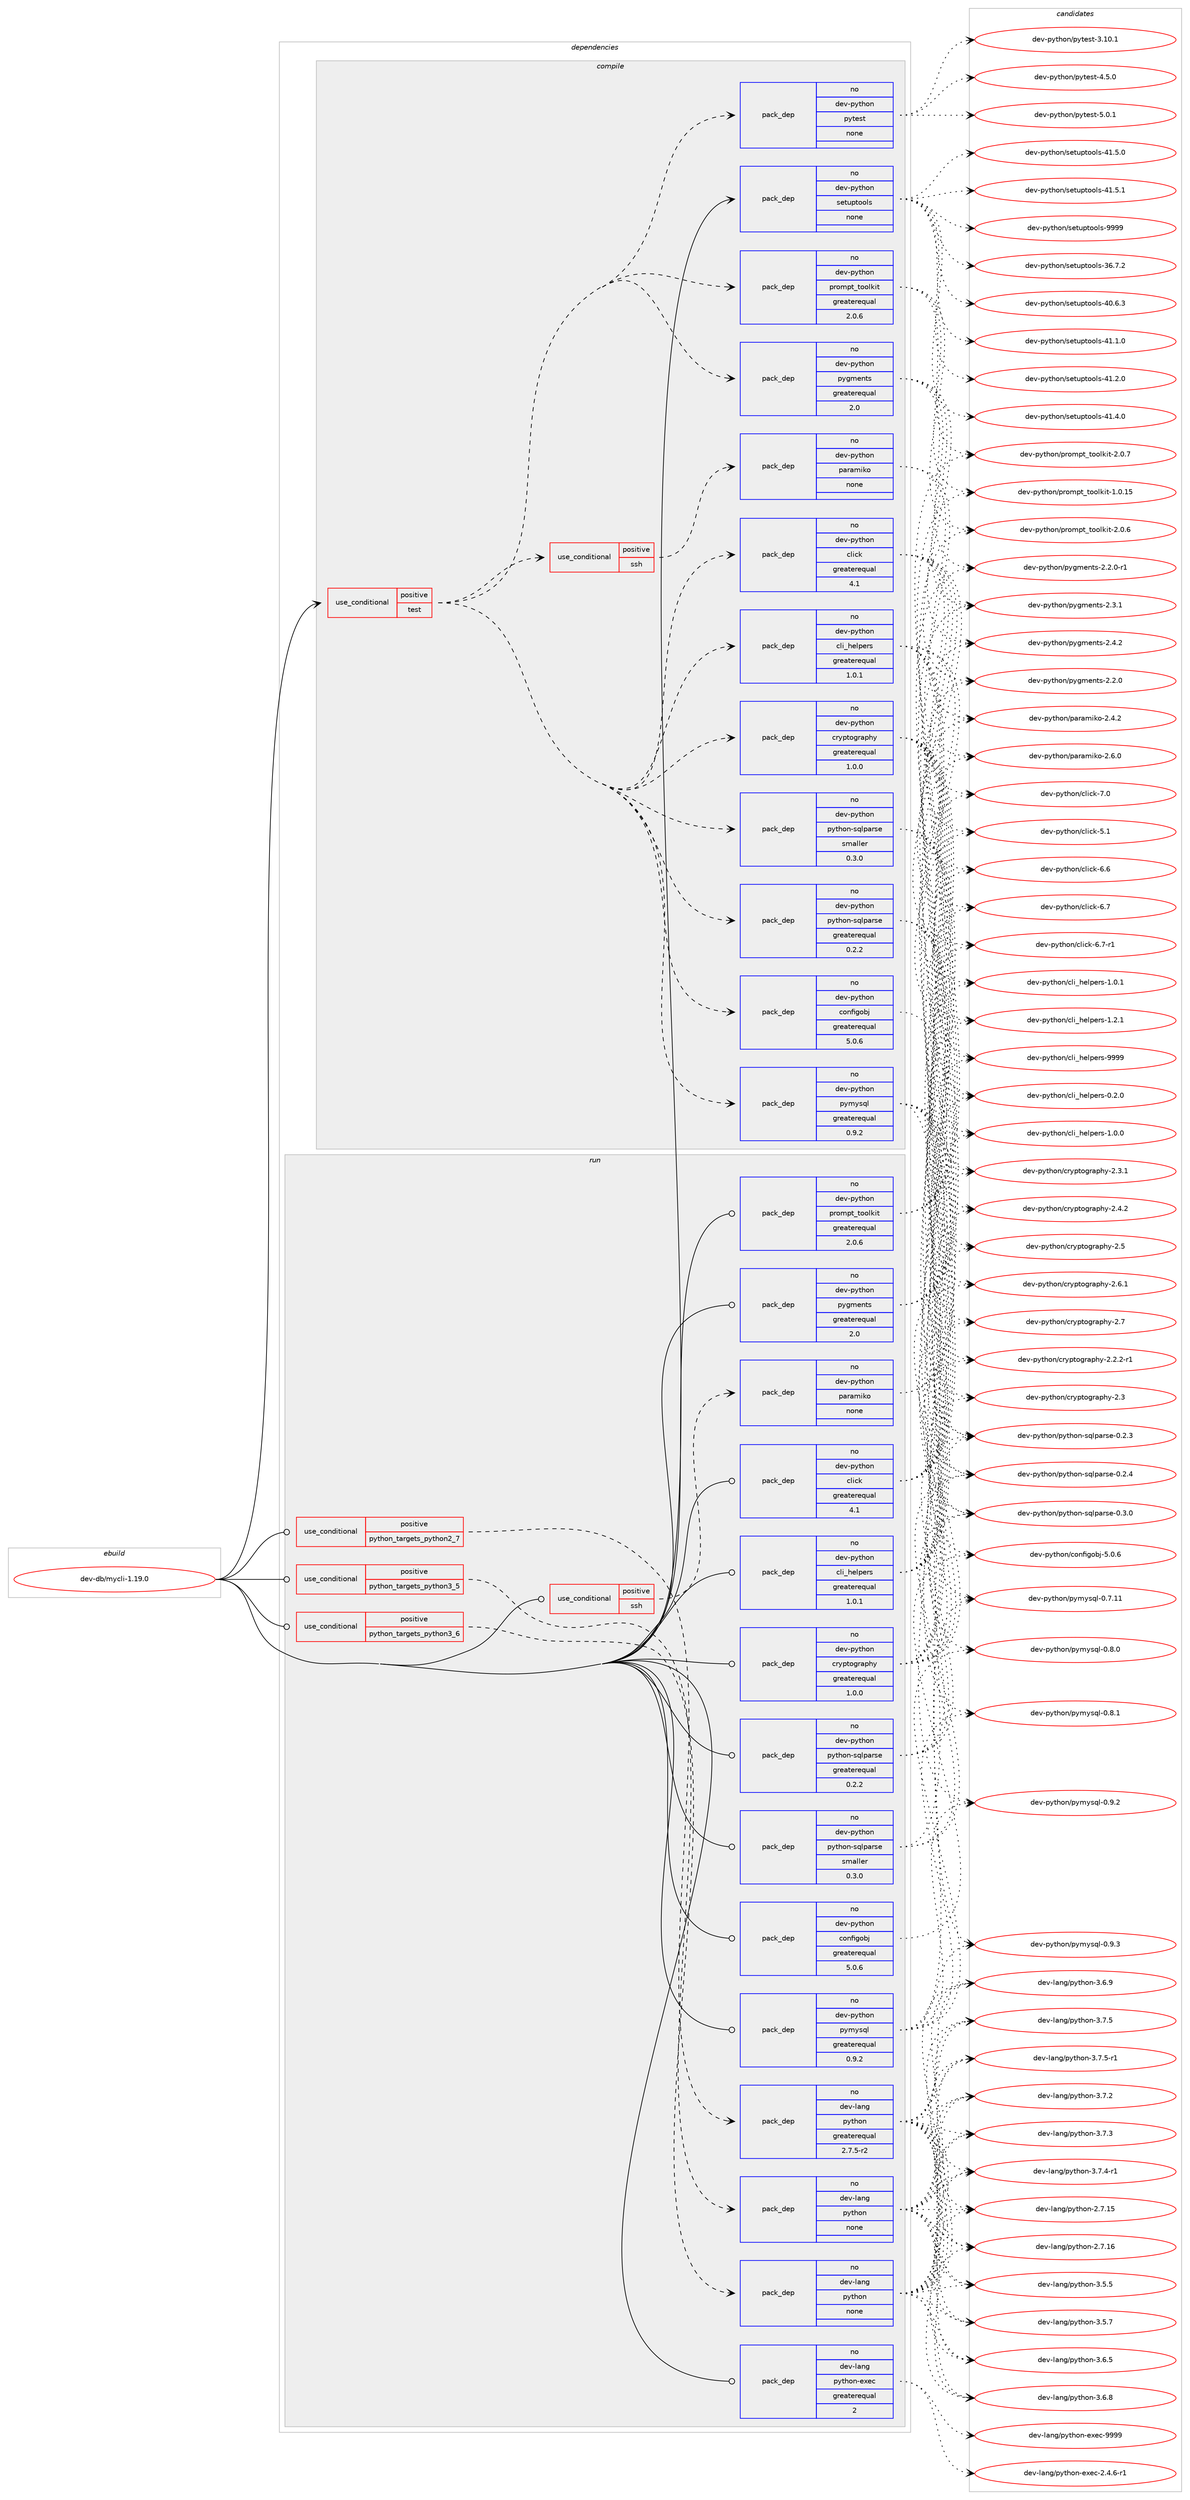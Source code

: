 digraph prolog {

# *************
# Graph options
# *************

newrank=true;
concentrate=true;
compound=true;
graph [rankdir=LR,fontname=Helvetica,fontsize=10,ranksep=1.5];#, ranksep=2.5, nodesep=0.2];
edge  [arrowhead=vee];
node  [fontname=Helvetica,fontsize=10];

# **********
# The ebuild
# **********

subgraph cluster_leftcol {
color=gray;
rank=same;
label=<<i>ebuild</i>>;
id [label="dev-db/mycli-1.19.0", color=red, width=4, href="../dev-db/mycli-1.19.0.svg"];
}

# ****************
# The dependencies
# ****************

subgraph cluster_midcol {
color=gray;
label=<<i>dependencies</i>>;
subgraph cluster_compile {
fillcolor="#eeeeee";
style=filled;
label=<<i>compile</i>>;
subgraph cond123199 {
dependency519971 [label=<<TABLE BORDER="0" CELLBORDER="1" CELLSPACING="0" CELLPADDING="4"><TR><TD ROWSPAN="3" CELLPADDING="10">use_conditional</TD></TR><TR><TD>positive</TD></TR><TR><TD>test</TD></TR></TABLE>>, shape=none, color=red];
subgraph pack387091 {
dependency519972 [label=<<TABLE BORDER="0" CELLBORDER="1" CELLSPACING="0" CELLPADDING="4" WIDTH="220"><TR><TD ROWSPAN="6" CELLPADDING="30">pack_dep</TD></TR><TR><TD WIDTH="110">no</TD></TR><TR><TD>dev-python</TD></TR><TR><TD>pytest</TD></TR><TR><TD>none</TD></TR><TR><TD></TD></TR></TABLE>>, shape=none, color=blue];
}
dependency519971:e -> dependency519972:w [weight=20,style="dashed",arrowhead="vee"];
subgraph pack387092 {
dependency519973 [label=<<TABLE BORDER="0" CELLBORDER="1" CELLSPACING="0" CELLPADDING="4" WIDTH="220"><TR><TD ROWSPAN="6" CELLPADDING="30">pack_dep</TD></TR><TR><TD WIDTH="110">no</TD></TR><TR><TD>dev-python</TD></TR><TR><TD>cli_helpers</TD></TR><TR><TD>greaterequal</TD></TR><TR><TD>1.0.1</TD></TR></TABLE>>, shape=none, color=blue];
}
dependency519971:e -> dependency519973:w [weight=20,style="dashed",arrowhead="vee"];
subgraph pack387093 {
dependency519974 [label=<<TABLE BORDER="0" CELLBORDER="1" CELLSPACING="0" CELLPADDING="4" WIDTH="220"><TR><TD ROWSPAN="6" CELLPADDING="30">pack_dep</TD></TR><TR><TD WIDTH="110">no</TD></TR><TR><TD>dev-python</TD></TR><TR><TD>click</TD></TR><TR><TD>greaterequal</TD></TR><TR><TD>4.1</TD></TR></TABLE>>, shape=none, color=blue];
}
dependency519971:e -> dependency519974:w [weight=20,style="dashed",arrowhead="vee"];
subgraph pack387094 {
dependency519975 [label=<<TABLE BORDER="0" CELLBORDER="1" CELLSPACING="0" CELLPADDING="4" WIDTH="220"><TR><TD ROWSPAN="6" CELLPADDING="30">pack_dep</TD></TR><TR><TD WIDTH="110">no</TD></TR><TR><TD>dev-python</TD></TR><TR><TD>configobj</TD></TR><TR><TD>greaterequal</TD></TR><TR><TD>5.0.6</TD></TR></TABLE>>, shape=none, color=blue];
}
dependency519971:e -> dependency519975:w [weight=20,style="dashed",arrowhead="vee"];
subgraph pack387095 {
dependency519976 [label=<<TABLE BORDER="0" CELLBORDER="1" CELLSPACING="0" CELLPADDING="4" WIDTH="220"><TR><TD ROWSPAN="6" CELLPADDING="30">pack_dep</TD></TR><TR><TD WIDTH="110">no</TD></TR><TR><TD>dev-python</TD></TR><TR><TD>cryptography</TD></TR><TR><TD>greaterequal</TD></TR><TR><TD>1.0.0</TD></TR></TABLE>>, shape=none, color=blue];
}
dependency519971:e -> dependency519976:w [weight=20,style="dashed",arrowhead="vee"];
subgraph pack387096 {
dependency519977 [label=<<TABLE BORDER="0" CELLBORDER="1" CELLSPACING="0" CELLPADDING="4" WIDTH="220"><TR><TD ROWSPAN="6" CELLPADDING="30">pack_dep</TD></TR><TR><TD WIDTH="110">no</TD></TR><TR><TD>dev-python</TD></TR><TR><TD>prompt_toolkit</TD></TR><TR><TD>greaterequal</TD></TR><TR><TD>2.0.6</TD></TR></TABLE>>, shape=none, color=blue];
}
dependency519971:e -> dependency519977:w [weight=20,style="dashed",arrowhead="vee"];
subgraph pack387097 {
dependency519978 [label=<<TABLE BORDER="0" CELLBORDER="1" CELLSPACING="0" CELLPADDING="4" WIDTH="220"><TR><TD ROWSPAN="6" CELLPADDING="30">pack_dep</TD></TR><TR><TD WIDTH="110">no</TD></TR><TR><TD>dev-python</TD></TR><TR><TD>pygments</TD></TR><TR><TD>greaterequal</TD></TR><TR><TD>2.0</TD></TR></TABLE>>, shape=none, color=blue];
}
dependency519971:e -> dependency519978:w [weight=20,style="dashed",arrowhead="vee"];
subgraph pack387098 {
dependency519979 [label=<<TABLE BORDER="0" CELLBORDER="1" CELLSPACING="0" CELLPADDING="4" WIDTH="220"><TR><TD ROWSPAN="6" CELLPADDING="30">pack_dep</TD></TR><TR><TD WIDTH="110">no</TD></TR><TR><TD>dev-python</TD></TR><TR><TD>pymysql</TD></TR><TR><TD>greaterequal</TD></TR><TR><TD>0.9.2</TD></TR></TABLE>>, shape=none, color=blue];
}
dependency519971:e -> dependency519979:w [weight=20,style="dashed",arrowhead="vee"];
subgraph pack387099 {
dependency519980 [label=<<TABLE BORDER="0" CELLBORDER="1" CELLSPACING="0" CELLPADDING="4" WIDTH="220"><TR><TD ROWSPAN="6" CELLPADDING="30">pack_dep</TD></TR><TR><TD WIDTH="110">no</TD></TR><TR><TD>dev-python</TD></TR><TR><TD>python-sqlparse</TD></TR><TR><TD>greaterequal</TD></TR><TR><TD>0.2.2</TD></TR></TABLE>>, shape=none, color=blue];
}
dependency519971:e -> dependency519980:w [weight=20,style="dashed",arrowhead="vee"];
subgraph pack387100 {
dependency519981 [label=<<TABLE BORDER="0" CELLBORDER="1" CELLSPACING="0" CELLPADDING="4" WIDTH="220"><TR><TD ROWSPAN="6" CELLPADDING="30">pack_dep</TD></TR><TR><TD WIDTH="110">no</TD></TR><TR><TD>dev-python</TD></TR><TR><TD>python-sqlparse</TD></TR><TR><TD>smaller</TD></TR><TR><TD>0.3.0</TD></TR></TABLE>>, shape=none, color=blue];
}
dependency519971:e -> dependency519981:w [weight=20,style="dashed",arrowhead="vee"];
subgraph cond123200 {
dependency519982 [label=<<TABLE BORDER="0" CELLBORDER="1" CELLSPACING="0" CELLPADDING="4"><TR><TD ROWSPAN="3" CELLPADDING="10">use_conditional</TD></TR><TR><TD>positive</TD></TR><TR><TD>ssh</TD></TR></TABLE>>, shape=none, color=red];
subgraph pack387101 {
dependency519983 [label=<<TABLE BORDER="0" CELLBORDER="1" CELLSPACING="0" CELLPADDING="4" WIDTH="220"><TR><TD ROWSPAN="6" CELLPADDING="30">pack_dep</TD></TR><TR><TD WIDTH="110">no</TD></TR><TR><TD>dev-python</TD></TR><TR><TD>paramiko</TD></TR><TR><TD>none</TD></TR><TR><TD></TD></TR></TABLE>>, shape=none, color=blue];
}
dependency519982:e -> dependency519983:w [weight=20,style="dashed",arrowhead="vee"];
}
dependency519971:e -> dependency519982:w [weight=20,style="dashed",arrowhead="vee"];
}
id:e -> dependency519971:w [weight=20,style="solid",arrowhead="vee"];
subgraph pack387102 {
dependency519984 [label=<<TABLE BORDER="0" CELLBORDER="1" CELLSPACING="0" CELLPADDING="4" WIDTH="220"><TR><TD ROWSPAN="6" CELLPADDING="30">pack_dep</TD></TR><TR><TD WIDTH="110">no</TD></TR><TR><TD>dev-python</TD></TR><TR><TD>setuptools</TD></TR><TR><TD>none</TD></TR><TR><TD></TD></TR></TABLE>>, shape=none, color=blue];
}
id:e -> dependency519984:w [weight=20,style="solid",arrowhead="vee"];
}
subgraph cluster_compileandrun {
fillcolor="#eeeeee";
style=filled;
label=<<i>compile and run</i>>;
}
subgraph cluster_run {
fillcolor="#eeeeee";
style=filled;
label=<<i>run</i>>;
subgraph cond123201 {
dependency519985 [label=<<TABLE BORDER="0" CELLBORDER="1" CELLSPACING="0" CELLPADDING="4"><TR><TD ROWSPAN="3" CELLPADDING="10">use_conditional</TD></TR><TR><TD>positive</TD></TR><TR><TD>python_targets_python2_7</TD></TR></TABLE>>, shape=none, color=red];
subgraph pack387103 {
dependency519986 [label=<<TABLE BORDER="0" CELLBORDER="1" CELLSPACING="0" CELLPADDING="4" WIDTH="220"><TR><TD ROWSPAN="6" CELLPADDING="30">pack_dep</TD></TR><TR><TD WIDTH="110">no</TD></TR><TR><TD>dev-lang</TD></TR><TR><TD>python</TD></TR><TR><TD>greaterequal</TD></TR><TR><TD>2.7.5-r2</TD></TR></TABLE>>, shape=none, color=blue];
}
dependency519985:e -> dependency519986:w [weight=20,style="dashed",arrowhead="vee"];
}
id:e -> dependency519985:w [weight=20,style="solid",arrowhead="odot"];
subgraph cond123202 {
dependency519987 [label=<<TABLE BORDER="0" CELLBORDER="1" CELLSPACING="0" CELLPADDING="4"><TR><TD ROWSPAN="3" CELLPADDING="10">use_conditional</TD></TR><TR><TD>positive</TD></TR><TR><TD>python_targets_python3_5</TD></TR></TABLE>>, shape=none, color=red];
subgraph pack387104 {
dependency519988 [label=<<TABLE BORDER="0" CELLBORDER="1" CELLSPACING="0" CELLPADDING="4" WIDTH="220"><TR><TD ROWSPAN="6" CELLPADDING="30">pack_dep</TD></TR><TR><TD WIDTH="110">no</TD></TR><TR><TD>dev-lang</TD></TR><TR><TD>python</TD></TR><TR><TD>none</TD></TR><TR><TD></TD></TR></TABLE>>, shape=none, color=blue];
}
dependency519987:e -> dependency519988:w [weight=20,style="dashed",arrowhead="vee"];
}
id:e -> dependency519987:w [weight=20,style="solid",arrowhead="odot"];
subgraph cond123203 {
dependency519989 [label=<<TABLE BORDER="0" CELLBORDER="1" CELLSPACING="0" CELLPADDING="4"><TR><TD ROWSPAN="3" CELLPADDING="10">use_conditional</TD></TR><TR><TD>positive</TD></TR><TR><TD>python_targets_python3_6</TD></TR></TABLE>>, shape=none, color=red];
subgraph pack387105 {
dependency519990 [label=<<TABLE BORDER="0" CELLBORDER="1" CELLSPACING="0" CELLPADDING="4" WIDTH="220"><TR><TD ROWSPAN="6" CELLPADDING="30">pack_dep</TD></TR><TR><TD WIDTH="110">no</TD></TR><TR><TD>dev-lang</TD></TR><TR><TD>python</TD></TR><TR><TD>none</TD></TR><TR><TD></TD></TR></TABLE>>, shape=none, color=blue];
}
dependency519989:e -> dependency519990:w [weight=20,style="dashed",arrowhead="vee"];
}
id:e -> dependency519989:w [weight=20,style="solid",arrowhead="odot"];
subgraph cond123204 {
dependency519991 [label=<<TABLE BORDER="0" CELLBORDER="1" CELLSPACING="0" CELLPADDING="4"><TR><TD ROWSPAN="3" CELLPADDING="10">use_conditional</TD></TR><TR><TD>positive</TD></TR><TR><TD>ssh</TD></TR></TABLE>>, shape=none, color=red];
subgraph pack387106 {
dependency519992 [label=<<TABLE BORDER="0" CELLBORDER="1" CELLSPACING="0" CELLPADDING="4" WIDTH="220"><TR><TD ROWSPAN="6" CELLPADDING="30">pack_dep</TD></TR><TR><TD WIDTH="110">no</TD></TR><TR><TD>dev-python</TD></TR><TR><TD>paramiko</TD></TR><TR><TD>none</TD></TR><TR><TD></TD></TR></TABLE>>, shape=none, color=blue];
}
dependency519991:e -> dependency519992:w [weight=20,style="dashed",arrowhead="vee"];
}
id:e -> dependency519991:w [weight=20,style="solid",arrowhead="odot"];
subgraph pack387107 {
dependency519993 [label=<<TABLE BORDER="0" CELLBORDER="1" CELLSPACING="0" CELLPADDING="4" WIDTH="220"><TR><TD ROWSPAN="6" CELLPADDING="30">pack_dep</TD></TR><TR><TD WIDTH="110">no</TD></TR><TR><TD>dev-lang</TD></TR><TR><TD>python-exec</TD></TR><TR><TD>greaterequal</TD></TR><TR><TD>2</TD></TR></TABLE>>, shape=none, color=blue];
}
id:e -> dependency519993:w [weight=20,style="solid",arrowhead="odot"];
subgraph pack387108 {
dependency519994 [label=<<TABLE BORDER="0" CELLBORDER="1" CELLSPACING="0" CELLPADDING="4" WIDTH="220"><TR><TD ROWSPAN="6" CELLPADDING="30">pack_dep</TD></TR><TR><TD WIDTH="110">no</TD></TR><TR><TD>dev-python</TD></TR><TR><TD>cli_helpers</TD></TR><TR><TD>greaterequal</TD></TR><TR><TD>1.0.1</TD></TR></TABLE>>, shape=none, color=blue];
}
id:e -> dependency519994:w [weight=20,style="solid",arrowhead="odot"];
subgraph pack387109 {
dependency519995 [label=<<TABLE BORDER="0" CELLBORDER="1" CELLSPACING="0" CELLPADDING="4" WIDTH="220"><TR><TD ROWSPAN="6" CELLPADDING="30">pack_dep</TD></TR><TR><TD WIDTH="110">no</TD></TR><TR><TD>dev-python</TD></TR><TR><TD>click</TD></TR><TR><TD>greaterequal</TD></TR><TR><TD>4.1</TD></TR></TABLE>>, shape=none, color=blue];
}
id:e -> dependency519995:w [weight=20,style="solid",arrowhead="odot"];
subgraph pack387110 {
dependency519996 [label=<<TABLE BORDER="0" CELLBORDER="1" CELLSPACING="0" CELLPADDING="4" WIDTH="220"><TR><TD ROWSPAN="6" CELLPADDING="30">pack_dep</TD></TR><TR><TD WIDTH="110">no</TD></TR><TR><TD>dev-python</TD></TR><TR><TD>configobj</TD></TR><TR><TD>greaterequal</TD></TR><TR><TD>5.0.6</TD></TR></TABLE>>, shape=none, color=blue];
}
id:e -> dependency519996:w [weight=20,style="solid",arrowhead="odot"];
subgraph pack387111 {
dependency519997 [label=<<TABLE BORDER="0" CELLBORDER="1" CELLSPACING="0" CELLPADDING="4" WIDTH="220"><TR><TD ROWSPAN="6" CELLPADDING="30">pack_dep</TD></TR><TR><TD WIDTH="110">no</TD></TR><TR><TD>dev-python</TD></TR><TR><TD>cryptography</TD></TR><TR><TD>greaterequal</TD></TR><TR><TD>1.0.0</TD></TR></TABLE>>, shape=none, color=blue];
}
id:e -> dependency519997:w [weight=20,style="solid",arrowhead="odot"];
subgraph pack387112 {
dependency519998 [label=<<TABLE BORDER="0" CELLBORDER="1" CELLSPACING="0" CELLPADDING="4" WIDTH="220"><TR><TD ROWSPAN="6" CELLPADDING="30">pack_dep</TD></TR><TR><TD WIDTH="110">no</TD></TR><TR><TD>dev-python</TD></TR><TR><TD>prompt_toolkit</TD></TR><TR><TD>greaterequal</TD></TR><TR><TD>2.0.6</TD></TR></TABLE>>, shape=none, color=blue];
}
id:e -> dependency519998:w [weight=20,style="solid",arrowhead="odot"];
subgraph pack387113 {
dependency519999 [label=<<TABLE BORDER="0" CELLBORDER="1" CELLSPACING="0" CELLPADDING="4" WIDTH="220"><TR><TD ROWSPAN="6" CELLPADDING="30">pack_dep</TD></TR><TR><TD WIDTH="110">no</TD></TR><TR><TD>dev-python</TD></TR><TR><TD>pygments</TD></TR><TR><TD>greaterequal</TD></TR><TR><TD>2.0</TD></TR></TABLE>>, shape=none, color=blue];
}
id:e -> dependency519999:w [weight=20,style="solid",arrowhead="odot"];
subgraph pack387114 {
dependency520000 [label=<<TABLE BORDER="0" CELLBORDER="1" CELLSPACING="0" CELLPADDING="4" WIDTH="220"><TR><TD ROWSPAN="6" CELLPADDING="30">pack_dep</TD></TR><TR><TD WIDTH="110">no</TD></TR><TR><TD>dev-python</TD></TR><TR><TD>pymysql</TD></TR><TR><TD>greaterequal</TD></TR><TR><TD>0.9.2</TD></TR></TABLE>>, shape=none, color=blue];
}
id:e -> dependency520000:w [weight=20,style="solid",arrowhead="odot"];
subgraph pack387115 {
dependency520001 [label=<<TABLE BORDER="0" CELLBORDER="1" CELLSPACING="0" CELLPADDING="4" WIDTH="220"><TR><TD ROWSPAN="6" CELLPADDING="30">pack_dep</TD></TR><TR><TD WIDTH="110">no</TD></TR><TR><TD>dev-python</TD></TR><TR><TD>python-sqlparse</TD></TR><TR><TD>greaterequal</TD></TR><TR><TD>0.2.2</TD></TR></TABLE>>, shape=none, color=blue];
}
id:e -> dependency520001:w [weight=20,style="solid",arrowhead="odot"];
subgraph pack387116 {
dependency520002 [label=<<TABLE BORDER="0" CELLBORDER="1" CELLSPACING="0" CELLPADDING="4" WIDTH="220"><TR><TD ROWSPAN="6" CELLPADDING="30">pack_dep</TD></TR><TR><TD WIDTH="110">no</TD></TR><TR><TD>dev-python</TD></TR><TR><TD>python-sqlparse</TD></TR><TR><TD>smaller</TD></TR><TR><TD>0.3.0</TD></TR></TABLE>>, shape=none, color=blue];
}
id:e -> dependency520002:w [weight=20,style="solid",arrowhead="odot"];
}
}

# **************
# The candidates
# **************

subgraph cluster_choices {
rank=same;
color=gray;
label=<<i>candidates</i>>;

subgraph choice387091 {
color=black;
nodesep=1;
choice100101118451121211161041111104711212111610111511645514649484649 [label="dev-python/pytest-3.10.1", color=red, width=4,href="../dev-python/pytest-3.10.1.svg"];
choice1001011184511212111610411111047112121116101115116455246534648 [label="dev-python/pytest-4.5.0", color=red, width=4,href="../dev-python/pytest-4.5.0.svg"];
choice1001011184511212111610411111047112121116101115116455346484649 [label="dev-python/pytest-5.0.1", color=red, width=4,href="../dev-python/pytest-5.0.1.svg"];
dependency519972:e -> choice100101118451121211161041111104711212111610111511645514649484649:w [style=dotted,weight="100"];
dependency519972:e -> choice1001011184511212111610411111047112121116101115116455246534648:w [style=dotted,weight="100"];
dependency519972:e -> choice1001011184511212111610411111047112121116101115116455346484649:w [style=dotted,weight="100"];
}
subgraph choice387092 {
color=black;
nodesep=1;
choice10010111845112121116104111110479910810595104101108112101114115454846504648 [label="dev-python/cli_helpers-0.2.0", color=red, width=4,href="../dev-python/cli_helpers-0.2.0.svg"];
choice10010111845112121116104111110479910810595104101108112101114115454946484648 [label="dev-python/cli_helpers-1.0.0", color=red, width=4,href="../dev-python/cli_helpers-1.0.0.svg"];
choice10010111845112121116104111110479910810595104101108112101114115454946484649 [label="dev-python/cli_helpers-1.0.1", color=red, width=4,href="../dev-python/cli_helpers-1.0.1.svg"];
choice10010111845112121116104111110479910810595104101108112101114115454946504649 [label="dev-python/cli_helpers-1.2.1", color=red, width=4,href="../dev-python/cli_helpers-1.2.1.svg"];
choice100101118451121211161041111104799108105951041011081121011141154557575757 [label="dev-python/cli_helpers-9999", color=red, width=4,href="../dev-python/cli_helpers-9999.svg"];
dependency519973:e -> choice10010111845112121116104111110479910810595104101108112101114115454846504648:w [style=dotted,weight="100"];
dependency519973:e -> choice10010111845112121116104111110479910810595104101108112101114115454946484648:w [style=dotted,weight="100"];
dependency519973:e -> choice10010111845112121116104111110479910810595104101108112101114115454946484649:w [style=dotted,weight="100"];
dependency519973:e -> choice10010111845112121116104111110479910810595104101108112101114115454946504649:w [style=dotted,weight="100"];
dependency519973:e -> choice100101118451121211161041111104799108105951041011081121011141154557575757:w [style=dotted,weight="100"];
}
subgraph choice387093 {
color=black;
nodesep=1;
choice1001011184511212111610411111047991081059910745534649 [label="dev-python/click-5.1", color=red, width=4,href="../dev-python/click-5.1.svg"];
choice1001011184511212111610411111047991081059910745544654 [label="dev-python/click-6.6", color=red, width=4,href="../dev-python/click-6.6.svg"];
choice1001011184511212111610411111047991081059910745544655 [label="dev-python/click-6.7", color=red, width=4,href="../dev-python/click-6.7.svg"];
choice10010111845112121116104111110479910810599107455446554511449 [label="dev-python/click-6.7-r1", color=red, width=4,href="../dev-python/click-6.7-r1.svg"];
choice1001011184511212111610411111047991081059910745554648 [label="dev-python/click-7.0", color=red, width=4,href="../dev-python/click-7.0.svg"];
dependency519974:e -> choice1001011184511212111610411111047991081059910745534649:w [style=dotted,weight="100"];
dependency519974:e -> choice1001011184511212111610411111047991081059910745544654:w [style=dotted,weight="100"];
dependency519974:e -> choice1001011184511212111610411111047991081059910745544655:w [style=dotted,weight="100"];
dependency519974:e -> choice10010111845112121116104111110479910810599107455446554511449:w [style=dotted,weight="100"];
dependency519974:e -> choice1001011184511212111610411111047991081059910745554648:w [style=dotted,weight="100"];
}
subgraph choice387094 {
color=black;
nodesep=1;
choice10010111845112121116104111110479911111010210510311198106455346484654 [label="dev-python/configobj-5.0.6", color=red, width=4,href="../dev-python/configobj-5.0.6.svg"];
dependency519975:e -> choice10010111845112121116104111110479911111010210510311198106455346484654:w [style=dotted,weight="100"];
}
subgraph choice387095 {
color=black;
nodesep=1;
choice100101118451121211161041111104799114121112116111103114971121041214550465046504511449 [label="dev-python/cryptography-2.2.2-r1", color=red, width=4,href="../dev-python/cryptography-2.2.2-r1.svg"];
choice1001011184511212111610411111047991141211121161111031149711210412145504651 [label="dev-python/cryptography-2.3", color=red, width=4,href="../dev-python/cryptography-2.3.svg"];
choice10010111845112121116104111110479911412111211611110311497112104121455046514649 [label="dev-python/cryptography-2.3.1", color=red, width=4,href="../dev-python/cryptography-2.3.1.svg"];
choice10010111845112121116104111110479911412111211611110311497112104121455046524650 [label="dev-python/cryptography-2.4.2", color=red, width=4,href="../dev-python/cryptography-2.4.2.svg"];
choice1001011184511212111610411111047991141211121161111031149711210412145504653 [label="dev-python/cryptography-2.5", color=red, width=4,href="../dev-python/cryptography-2.5.svg"];
choice10010111845112121116104111110479911412111211611110311497112104121455046544649 [label="dev-python/cryptography-2.6.1", color=red, width=4,href="../dev-python/cryptography-2.6.1.svg"];
choice1001011184511212111610411111047991141211121161111031149711210412145504655 [label="dev-python/cryptography-2.7", color=red, width=4,href="../dev-python/cryptography-2.7.svg"];
dependency519976:e -> choice100101118451121211161041111104799114121112116111103114971121041214550465046504511449:w [style=dotted,weight="100"];
dependency519976:e -> choice1001011184511212111610411111047991141211121161111031149711210412145504651:w [style=dotted,weight="100"];
dependency519976:e -> choice10010111845112121116104111110479911412111211611110311497112104121455046514649:w [style=dotted,weight="100"];
dependency519976:e -> choice10010111845112121116104111110479911412111211611110311497112104121455046524650:w [style=dotted,weight="100"];
dependency519976:e -> choice1001011184511212111610411111047991141211121161111031149711210412145504653:w [style=dotted,weight="100"];
dependency519976:e -> choice10010111845112121116104111110479911412111211611110311497112104121455046544649:w [style=dotted,weight="100"];
dependency519976:e -> choice1001011184511212111610411111047991141211121161111031149711210412145504655:w [style=dotted,weight="100"];
}
subgraph choice387096 {
color=black;
nodesep=1;
choice10010111845112121116104111110471121141111091121169511611111110810710511645494648464953 [label="dev-python/prompt_toolkit-1.0.15", color=red, width=4,href="../dev-python/prompt_toolkit-1.0.15.svg"];
choice100101118451121211161041111104711211411110911211695116111111108107105116455046484654 [label="dev-python/prompt_toolkit-2.0.6", color=red, width=4,href="../dev-python/prompt_toolkit-2.0.6.svg"];
choice100101118451121211161041111104711211411110911211695116111111108107105116455046484655 [label="dev-python/prompt_toolkit-2.0.7", color=red, width=4,href="../dev-python/prompt_toolkit-2.0.7.svg"];
dependency519977:e -> choice10010111845112121116104111110471121141111091121169511611111110810710511645494648464953:w [style=dotted,weight="100"];
dependency519977:e -> choice100101118451121211161041111104711211411110911211695116111111108107105116455046484654:w [style=dotted,weight="100"];
dependency519977:e -> choice100101118451121211161041111104711211411110911211695116111111108107105116455046484655:w [style=dotted,weight="100"];
}
subgraph choice387097 {
color=black;
nodesep=1;
choice1001011184511212111610411111047112121103109101110116115455046504648 [label="dev-python/pygments-2.2.0", color=red, width=4,href="../dev-python/pygments-2.2.0.svg"];
choice10010111845112121116104111110471121211031091011101161154550465046484511449 [label="dev-python/pygments-2.2.0-r1", color=red, width=4,href="../dev-python/pygments-2.2.0-r1.svg"];
choice1001011184511212111610411111047112121103109101110116115455046514649 [label="dev-python/pygments-2.3.1", color=red, width=4,href="../dev-python/pygments-2.3.1.svg"];
choice1001011184511212111610411111047112121103109101110116115455046524650 [label="dev-python/pygments-2.4.2", color=red, width=4,href="../dev-python/pygments-2.4.2.svg"];
dependency519978:e -> choice1001011184511212111610411111047112121103109101110116115455046504648:w [style=dotted,weight="100"];
dependency519978:e -> choice10010111845112121116104111110471121211031091011101161154550465046484511449:w [style=dotted,weight="100"];
dependency519978:e -> choice1001011184511212111610411111047112121103109101110116115455046514649:w [style=dotted,weight="100"];
dependency519978:e -> choice1001011184511212111610411111047112121103109101110116115455046524650:w [style=dotted,weight="100"];
}
subgraph choice387098 {
color=black;
nodesep=1;
choice100101118451121211161041111104711212110912111511310845484655464949 [label="dev-python/pymysql-0.7.11", color=red, width=4,href="../dev-python/pymysql-0.7.11.svg"];
choice1001011184511212111610411111047112121109121115113108454846564648 [label="dev-python/pymysql-0.8.0", color=red, width=4,href="../dev-python/pymysql-0.8.0.svg"];
choice1001011184511212111610411111047112121109121115113108454846564649 [label="dev-python/pymysql-0.8.1", color=red, width=4,href="../dev-python/pymysql-0.8.1.svg"];
choice1001011184511212111610411111047112121109121115113108454846574650 [label="dev-python/pymysql-0.9.2", color=red, width=4,href="../dev-python/pymysql-0.9.2.svg"];
choice1001011184511212111610411111047112121109121115113108454846574651 [label="dev-python/pymysql-0.9.3", color=red, width=4,href="../dev-python/pymysql-0.9.3.svg"];
dependency519979:e -> choice100101118451121211161041111104711212110912111511310845484655464949:w [style=dotted,weight="100"];
dependency519979:e -> choice1001011184511212111610411111047112121109121115113108454846564648:w [style=dotted,weight="100"];
dependency519979:e -> choice1001011184511212111610411111047112121109121115113108454846564649:w [style=dotted,weight="100"];
dependency519979:e -> choice1001011184511212111610411111047112121109121115113108454846574650:w [style=dotted,weight="100"];
dependency519979:e -> choice1001011184511212111610411111047112121109121115113108454846574651:w [style=dotted,weight="100"];
}
subgraph choice387099 {
color=black;
nodesep=1;
choice10010111845112121116104111110471121211161041111104511511310811297114115101454846504651 [label="dev-python/python-sqlparse-0.2.3", color=red, width=4,href="../dev-python/python-sqlparse-0.2.3.svg"];
choice10010111845112121116104111110471121211161041111104511511310811297114115101454846504652 [label="dev-python/python-sqlparse-0.2.4", color=red, width=4,href="../dev-python/python-sqlparse-0.2.4.svg"];
choice10010111845112121116104111110471121211161041111104511511310811297114115101454846514648 [label="dev-python/python-sqlparse-0.3.0", color=red, width=4,href="../dev-python/python-sqlparse-0.3.0.svg"];
dependency519980:e -> choice10010111845112121116104111110471121211161041111104511511310811297114115101454846504651:w [style=dotted,weight="100"];
dependency519980:e -> choice10010111845112121116104111110471121211161041111104511511310811297114115101454846504652:w [style=dotted,weight="100"];
dependency519980:e -> choice10010111845112121116104111110471121211161041111104511511310811297114115101454846514648:w [style=dotted,weight="100"];
}
subgraph choice387100 {
color=black;
nodesep=1;
choice10010111845112121116104111110471121211161041111104511511310811297114115101454846504651 [label="dev-python/python-sqlparse-0.2.3", color=red, width=4,href="../dev-python/python-sqlparse-0.2.3.svg"];
choice10010111845112121116104111110471121211161041111104511511310811297114115101454846504652 [label="dev-python/python-sqlparse-0.2.4", color=red, width=4,href="../dev-python/python-sqlparse-0.2.4.svg"];
choice10010111845112121116104111110471121211161041111104511511310811297114115101454846514648 [label="dev-python/python-sqlparse-0.3.0", color=red, width=4,href="../dev-python/python-sqlparse-0.3.0.svg"];
dependency519981:e -> choice10010111845112121116104111110471121211161041111104511511310811297114115101454846504651:w [style=dotted,weight="100"];
dependency519981:e -> choice10010111845112121116104111110471121211161041111104511511310811297114115101454846504652:w [style=dotted,weight="100"];
dependency519981:e -> choice10010111845112121116104111110471121211161041111104511511310811297114115101454846514648:w [style=dotted,weight="100"];
}
subgraph choice387101 {
color=black;
nodesep=1;
choice10010111845112121116104111110471129711497109105107111455046524650 [label="dev-python/paramiko-2.4.2", color=red, width=4,href="../dev-python/paramiko-2.4.2.svg"];
choice10010111845112121116104111110471129711497109105107111455046544648 [label="dev-python/paramiko-2.6.0", color=red, width=4,href="../dev-python/paramiko-2.6.0.svg"];
dependency519983:e -> choice10010111845112121116104111110471129711497109105107111455046524650:w [style=dotted,weight="100"];
dependency519983:e -> choice10010111845112121116104111110471129711497109105107111455046544648:w [style=dotted,weight="100"];
}
subgraph choice387102 {
color=black;
nodesep=1;
choice100101118451121211161041111104711510111611711211611111110811545515446554650 [label="dev-python/setuptools-36.7.2", color=red, width=4,href="../dev-python/setuptools-36.7.2.svg"];
choice100101118451121211161041111104711510111611711211611111110811545524846544651 [label="dev-python/setuptools-40.6.3", color=red, width=4,href="../dev-python/setuptools-40.6.3.svg"];
choice100101118451121211161041111104711510111611711211611111110811545524946494648 [label="dev-python/setuptools-41.1.0", color=red, width=4,href="../dev-python/setuptools-41.1.0.svg"];
choice100101118451121211161041111104711510111611711211611111110811545524946504648 [label="dev-python/setuptools-41.2.0", color=red, width=4,href="../dev-python/setuptools-41.2.0.svg"];
choice100101118451121211161041111104711510111611711211611111110811545524946524648 [label="dev-python/setuptools-41.4.0", color=red, width=4,href="../dev-python/setuptools-41.4.0.svg"];
choice100101118451121211161041111104711510111611711211611111110811545524946534648 [label="dev-python/setuptools-41.5.0", color=red, width=4,href="../dev-python/setuptools-41.5.0.svg"];
choice100101118451121211161041111104711510111611711211611111110811545524946534649 [label="dev-python/setuptools-41.5.1", color=red, width=4,href="../dev-python/setuptools-41.5.1.svg"];
choice10010111845112121116104111110471151011161171121161111111081154557575757 [label="dev-python/setuptools-9999", color=red, width=4,href="../dev-python/setuptools-9999.svg"];
dependency519984:e -> choice100101118451121211161041111104711510111611711211611111110811545515446554650:w [style=dotted,weight="100"];
dependency519984:e -> choice100101118451121211161041111104711510111611711211611111110811545524846544651:w [style=dotted,weight="100"];
dependency519984:e -> choice100101118451121211161041111104711510111611711211611111110811545524946494648:w [style=dotted,weight="100"];
dependency519984:e -> choice100101118451121211161041111104711510111611711211611111110811545524946504648:w [style=dotted,weight="100"];
dependency519984:e -> choice100101118451121211161041111104711510111611711211611111110811545524946524648:w [style=dotted,weight="100"];
dependency519984:e -> choice100101118451121211161041111104711510111611711211611111110811545524946534648:w [style=dotted,weight="100"];
dependency519984:e -> choice100101118451121211161041111104711510111611711211611111110811545524946534649:w [style=dotted,weight="100"];
dependency519984:e -> choice10010111845112121116104111110471151011161171121161111111081154557575757:w [style=dotted,weight="100"];
}
subgraph choice387103 {
color=black;
nodesep=1;
choice10010111845108971101034711212111610411111045504655464953 [label="dev-lang/python-2.7.15", color=red, width=4,href="../dev-lang/python-2.7.15.svg"];
choice10010111845108971101034711212111610411111045504655464954 [label="dev-lang/python-2.7.16", color=red, width=4,href="../dev-lang/python-2.7.16.svg"];
choice100101118451089711010347112121116104111110455146534653 [label="dev-lang/python-3.5.5", color=red, width=4,href="../dev-lang/python-3.5.5.svg"];
choice100101118451089711010347112121116104111110455146534655 [label="dev-lang/python-3.5.7", color=red, width=4,href="../dev-lang/python-3.5.7.svg"];
choice100101118451089711010347112121116104111110455146544653 [label="dev-lang/python-3.6.5", color=red, width=4,href="../dev-lang/python-3.6.5.svg"];
choice100101118451089711010347112121116104111110455146544656 [label="dev-lang/python-3.6.8", color=red, width=4,href="../dev-lang/python-3.6.8.svg"];
choice100101118451089711010347112121116104111110455146544657 [label="dev-lang/python-3.6.9", color=red, width=4,href="../dev-lang/python-3.6.9.svg"];
choice100101118451089711010347112121116104111110455146554650 [label="dev-lang/python-3.7.2", color=red, width=4,href="../dev-lang/python-3.7.2.svg"];
choice100101118451089711010347112121116104111110455146554651 [label="dev-lang/python-3.7.3", color=red, width=4,href="../dev-lang/python-3.7.3.svg"];
choice1001011184510897110103471121211161041111104551465546524511449 [label="dev-lang/python-3.7.4-r1", color=red, width=4,href="../dev-lang/python-3.7.4-r1.svg"];
choice100101118451089711010347112121116104111110455146554653 [label="dev-lang/python-3.7.5", color=red, width=4,href="../dev-lang/python-3.7.5.svg"];
choice1001011184510897110103471121211161041111104551465546534511449 [label="dev-lang/python-3.7.5-r1", color=red, width=4,href="../dev-lang/python-3.7.5-r1.svg"];
dependency519986:e -> choice10010111845108971101034711212111610411111045504655464953:w [style=dotted,weight="100"];
dependency519986:e -> choice10010111845108971101034711212111610411111045504655464954:w [style=dotted,weight="100"];
dependency519986:e -> choice100101118451089711010347112121116104111110455146534653:w [style=dotted,weight="100"];
dependency519986:e -> choice100101118451089711010347112121116104111110455146534655:w [style=dotted,weight="100"];
dependency519986:e -> choice100101118451089711010347112121116104111110455146544653:w [style=dotted,weight="100"];
dependency519986:e -> choice100101118451089711010347112121116104111110455146544656:w [style=dotted,weight="100"];
dependency519986:e -> choice100101118451089711010347112121116104111110455146544657:w [style=dotted,weight="100"];
dependency519986:e -> choice100101118451089711010347112121116104111110455146554650:w [style=dotted,weight="100"];
dependency519986:e -> choice100101118451089711010347112121116104111110455146554651:w [style=dotted,weight="100"];
dependency519986:e -> choice1001011184510897110103471121211161041111104551465546524511449:w [style=dotted,weight="100"];
dependency519986:e -> choice100101118451089711010347112121116104111110455146554653:w [style=dotted,weight="100"];
dependency519986:e -> choice1001011184510897110103471121211161041111104551465546534511449:w [style=dotted,weight="100"];
}
subgraph choice387104 {
color=black;
nodesep=1;
choice10010111845108971101034711212111610411111045504655464953 [label="dev-lang/python-2.7.15", color=red, width=4,href="../dev-lang/python-2.7.15.svg"];
choice10010111845108971101034711212111610411111045504655464954 [label="dev-lang/python-2.7.16", color=red, width=4,href="../dev-lang/python-2.7.16.svg"];
choice100101118451089711010347112121116104111110455146534653 [label="dev-lang/python-3.5.5", color=red, width=4,href="../dev-lang/python-3.5.5.svg"];
choice100101118451089711010347112121116104111110455146534655 [label="dev-lang/python-3.5.7", color=red, width=4,href="../dev-lang/python-3.5.7.svg"];
choice100101118451089711010347112121116104111110455146544653 [label="dev-lang/python-3.6.5", color=red, width=4,href="../dev-lang/python-3.6.5.svg"];
choice100101118451089711010347112121116104111110455146544656 [label="dev-lang/python-3.6.8", color=red, width=4,href="../dev-lang/python-3.6.8.svg"];
choice100101118451089711010347112121116104111110455146544657 [label="dev-lang/python-3.6.9", color=red, width=4,href="../dev-lang/python-3.6.9.svg"];
choice100101118451089711010347112121116104111110455146554650 [label="dev-lang/python-3.7.2", color=red, width=4,href="../dev-lang/python-3.7.2.svg"];
choice100101118451089711010347112121116104111110455146554651 [label="dev-lang/python-3.7.3", color=red, width=4,href="../dev-lang/python-3.7.3.svg"];
choice1001011184510897110103471121211161041111104551465546524511449 [label="dev-lang/python-3.7.4-r1", color=red, width=4,href="../dev-lang/python-3.7.4-r1.svg"];
choice100101118451089711010347112121116104111110455146554653 [label="dev-lang/python-3.7.5", color=red, width=4,href="../dev-lang/python-3.7.5.svg"];
choice1001011184510897110103471121211161041111104551465546534511449 [label="dev-lang/python-3.7.5-r1", color=red, width=4,href="../dev-lang/python-3.7.5-r1.svg"];
dependency519988:e -> choice10010111845108971101034711212111610411111045504655464953:w [style=dotted,weight="100"];
dependency519988:e -> choice10010111845108971101034711212111610411111045504655464954:w [style=dotted,weight="100"];
dependency519988:e -> choice100101118451089711010347112121116104111110455146534653:w [style=dotted,weight="100"];
dependency519988:e -> choice100101118451089711010347112121116104111110455146534655:w [style=dotted,weight="100"];
dependency519988:e -> choice100101118451089711010347112121116104111110455146544653:w [style=dotted,weight="100"];
dependency519988:e -> choice100101118451089711010347112121116104111110455146544656:w [style=dotted,weight="100"];
dependency519988:e -> choice100101118451089711010347112121116104111110455146544657:w [style=dotted,weight="100"];
dependency519988:e -> choice100101118451089711010347112121116104111110455146554650:w [style=dotted,weight="100"];
dependency519988:e -> choice100101118451089711010347112121116104111110455146554651:w [style=dotted,weight="100"];
dependency519988:e -> choice1001011184510897110103471121211161041111104551465546524511449:w [style=dotted,weight="100"];
dependency519988:e -> choice100101118451089711010347112121116104111110455146554653:w [style=dotted,weight="100"];
dependency519988:e -> choice1001011184510897110103471121211161041111104551465546534511449:w [style=dotted,weight="100"];
}
subgraph choice387105 {
color=black;
nodesep=1;
choice10010111845108971101034711212111610411111045504655464953 [label="dev-lang/python-2.7.15", color=red, width=4,href="../dev-lang/python-2.7.15.svg"];
choice10010111845108971101034711212111610411111045504655464954 [label="dev-lang/python-2.7.16", color=red, width=4,href="../dev-lang/python-2.7.16.svg"];
choice100101118451089711010347112121116104111110455146534653 [label="dev-lang/python-3.5.5", color=red, width=4,href="../dev-lang/python-3.5.5.svg"];
choice100101118451089711010347112121116104111110455146534655 [label="dev-lang/python-3.5.7", color=red, width=4,href="../dev-lang/python-3.5.7.svg"];
choice100101118451089711010347112121116104111110455146544653 [label="dev-lang/python-3.6.5", color=red, width=4,href="../dev-lang/python-3.6.5.svg"];
choice100101118451089711010347112121116104111110455146544656 [label="dev-lang/python-3.6.8", color=red, width=4,href="../dev-lang/python-3.6.8.svg"];
choice100101118451089711010347112121116104111110455146544657 [label="dev-lang/python-3.6.9", color=red, width=4,href="../dev-lang/python-3.6.9.svg"];
choice100101118451089711010347112121116104111110455146554650 [label="dev-lang/python-3.7.2", color=red, width=4,href="../dev-lang/python-3.7.2.svg"];
choice100101118451089711010347112121116104111110455146554651 [label="dev-lang/python-3.7.3", color=red, width=4,href="../dev-lang/python-3.7.3.svg"];
choice1001011184510897110103471121211161041111104551465546524511449 [label="dev-lang/python-3.7.4-r1", color=red, width=4,href="../dev-lang/python-3.7.4-r1.svg"];
choice100101118451089711010347112121116104111110455146554653 [label="dev-lang/python-3.7.5", color=red, width=4,href="../dev-lang/python-3.7.5.svg"];
choice1001011184510897110103471121211161041111104551465546534511449 [label="dev-lang/python-3.7.5-r1", color=red, width=4,href="../dev-lang/python-3.7.5-r1.svg"];
dependency519990:e -> choice10010111845108971101034711212111610411111045504655464953:w [style=dotted,weight="100"];
dependency519990:e -> choice10010111845108971101034711212111610411111045504655464954:w [style=dotted,weight="100"];
dependency519990:e -> choice100101118451089711010347112121116104111110455146534653:w [style=dotted,weight="100"];
dependency519990:e -> choice100101118451089711010347112121116104111110455146534655:w [style=dotted,weight="100"];
dependency519990:e -> choice100101118451089711010347112121116104111110455146544653:w [style=dotted,weight="100"];
dependency519990:e -> choice100101118451089711010347112121116104111110455146544656:w [style=dotted,weight="100"];
dependency519990:e -> choice100101118451089711010347112121116104111110455146544657:w [style=dotted,weight="100"];
dependency519990:e -> choice100101118451089711010347112121116104111110455146554650:w [style=dotted,weight="100"];
dependency519990:e -> choice100101118451089711010347112121116104111110455146554651:w [style=dotted,weight="100"];
dependency519990:e -> choice1001011184510897110103471121211161041111104551465546524511449:w [style=dotted,weight="100"];
dependency519990:e -> choice100101118451089711010347112121116104111110455146554653:w [style=dotted,weight="100"];
dependency519990:e -> choice1001011184510897110103471121211161041111104551465546534511449:w [style=dotted,weight="100"];
}
subgraph choice387106 {
color=black;
nodesep=1;
choice10010111845112121116104111110471129711497109105107111455046524650 [label="dev-python/paramiko-2.4.2", color=red, width=4,href="../dev-python/paramiko-2.4.2.svg"];
choice10010111845112121116104111110471129711497109105107111455046544648 [label="dev-python/paramiko-2.6.0", color=red, width=4,href="../dev-python/paramiko-2.6.0.svg"];
dependency519992:e -> choice10010111845112121116104111110471129711497109105107111455046524650:w [style=dotted,weight="100"];
dependency519992:e -> choice10010111845112121116104111110471129711497109105107111455046544648:w [style=dotted,weight="100"];
}
subgraph choice387107 {
color=black;
nodesep=1;
choice10010111845108971101034711212111610411111045101120101994550465246544511449 [label="dev-lang/python-exec-2.4.6-r1", color=red, width=4,href="../dev-lang/python-exec-2.4.6-r1.svg"];
choice10010111845108971101034711212111610411111045101120101994557575757 [label="dev-lang/python-exec-9999", color=red, width=4,href="../dev-lang/python-exec-9999.svg"];
dependency519993:e -> choice10010111845108971101034711212111610411111045101120101994550465246544511449:w [style=dotted,weight="100"];
dependency519993:e -> choice10010111845108971101034711212111610411111045101120101994557575757:w [style=dotted,weight="100"];
}
subgraph choice387108 {
color=black;
nodesep=1;
choice10010111845112121116104111110479910810595104101108112101114115454846504648 [label="dev-python/cli_helpers-0.2.0", color=red, width=4,href="../dev-python/cli_helpers-0.2.0.svg"];
choice10010111845112121116104111110479910810595104101108112101114115454946484648 [label="dev-python/cli_helpers-1.0.0", color=red, width=4,href="../dev-python/cli_helpers-1.0.0.svg"];
choice10010111845112121116104111110479910810595104101108112101114115454946484649 [label="dev-python/cli_helpers-1.0.1", color=red, width=4,href="../dev-python/cli_helpers-1.0.1.svg"];
choice10010111845112121116104111110479910810595104101108112101114115454946504649 [label="dev-python/cli_helpers-1.2.1", color=red, width=4,href="../dev-python/cli_helpers-1.2.1.svg"];
choice100101118451121211161041111104799108105951041011081121011141154557575757 [label="dev-python/cli_helpers-9999", color=red, width=4,href="../dev-python/cli_helpers-9999.svg"];
dependency519994:e -> choice10010111845112121116104111110479910810595104101108112101114115454846504648:w [style=dotted,weight="100"];
dependency519994:e -> choice10010111845112121116104111110479910810595104101108112101114115454946484648:w [style=dotted,weight="100"];
dependency519994:e -> choice10010111845112121116104111110479910810595104101108112101114115454946484649:w [style=dotted,weight="100"];
dependency519994:e -> choice10010111845112121116104111110479910810595104101108112101114115454946504649:w [style=dotted,weight="100"];
dependency519994:e -> choice100101118451121211161041111104799108105951041011081121011141154557575757:w [style=dotted,weight="100"];
}
subgraph choice387109 {
color=black;
nodesep=1;
choice1001011184511212111610411111047991081059910745534649 [label="dev-python/click-5.1", color=red, width=4,href="../dev-python/click-5.1.svg"];
choice1001011184511212111610411111047991081059910745544654 [label="dev-python/click-6.6", color=red, width=4,href="../dev-python/click-6.6.svg"];
choice1001011184511212111610411111047991081059910745544655 [label="dev-python/click-6.7", color=red, width=4,href="../dev-python/click-6.7.svg"];
choice10010111845112121116104111110479910810599107455446554511449 [label="dev-python/click-6.7-r1", color=red, width=4,href="../dev-python/click-6.7-r1.svg"];
choice1001011184511212111610411111047991081059910745554648 [label="dev-python/click-7.0", color=red, width=4,href="../dev-python/click-7.0.svg"];
dependency519995:e -> choice1001011184511212111610411111047991081059910745534649:w [style=dotted,weight="100"];
dependency519995:e -> choice1001011184511212111610411111047991081059910745544654:w [style=dotted,weight="100"];
dependency519995:e -> choice1001011184511212111610411111047991081059910745544655:w [style=dotted,weight="100"];
dependency519995:e -> choice10010111845112121116104111110479910810599107455446554511449:w [style=dotted,weight="100"];
dependency519995:e -> choice1001011184511212111610411111047991081059910745554648:w [style=dotted,weight="100"];
}
subgraph choice387110 {
color=black;
nodesep=1;
choice10010111845112121116104111110479911111010210510311198106455346484654 [label="dev-python/configobj-5.0.6", color=red, width=4,href="../dev-python/configobj-5.0.6.svg"];
dependency519996:e -> choice10010111845112121116104111110479911111010210510311198106455346484654:w [style=dotted,weight="100"];
}
subgraph choice387111 {
color=black;
nodesep=1;
choice100101118451121211161041111104799114121112116111103114971121041214550465046504511449 [label="dev-python/cryptography-2.2.2-r1", color=red, width=4,href="../dev-python/cryptography-2.2.2-r1.svg"];
choice1001011184511212111610411111047991141211121161111031149711210412145504651 [label="dev-python/cryptography-2.3", color=red, width=4,href="../dev-python/cryptography-2.3.svg"];
choice10010111845112121116104111110479911412111211611110311497112104121455046514649 [label="dev-python/cryptography-2.3.1", color=red, width=4,href="../dev-python/cryptography-2.3.1.svg"];
choice10010111845112121116104111110479911412111211611110311497112104121455046524650 [label="dev-python/cryptography-2.4.2", color=red, width=4,href="../dev-python/cryptography-2.4.2.svg"];
choice1001011184511212111610411111047991141211121161111031149711210412145504653 [label="dev-python/cryptography-2.5", color=red, width=4,href="../dev-python/cryptography-2.5.svg"];
choice10010111845112121116104111110479911412111211611110311497112104121455046544649 [label="dev-python/cryptography-2.6.1", color=red, width=4,href="../dev-python/cryptography-2.6.1.svg"];
choice1001011184511212111610411111047991141211121161111031149711210412145504655 [label="dev-python/cryptography-2.7", color=red, width=4,href="../dev-python/cryptography-2.7.svg"];
dependency519997:e -> choice100101118451121211161041111104799114121112116111103114971121041214550465046504511449:w [style=dotted,weight="100"];
dependency519997:e -> choice1001011184511212111610411111047991141211121161111031149711210412145504651:w [style=dotted,weight="100"];
dependency519997:e -> choice10010111845112121116104111110479911412111211611110311497112104121455046514649:w [style=dotted,weight="100"];
dependency519997:e -> choice10010111845112121116104111110479911412111211611110311497112104121455046524650:w [style=dotted,weight="100"];
dependency519997:e -> choice1001011184511212111610411111047991141211121161111031149711210412145504653:w [style=dotted,weight="100"];
dependency519997:e -> choice10010111845112121116104111110479911412111211611110311497112104121455046544649:w [style=dotted,weight="100"];
dependency519997:e -> choice1001011184511212111610411111047991141211121161111031149711210412145504655:w [style=dotted,weight="100"];
}
subgraph choice387112 {
color=black;
nodesep=1;
choice10010111845112121116104111110471121141111091121169511611111110810710511645494648464953 [label="dev-python/prompt_toolkit-1.0.15", color=red, width=4,href="../dev-python/prompt_toolkit-1.0.15.svg"];
choice100101118451121211161041111104711211411110911211695116111111108107105116455046484654 [label="dev-python/prompt_toolkit-2.0.6", color=red, width=4,href="../dev-python/prompt_toolkit-2.0.6.svg"];
choice100101118451121211161041111104711211411110911211695116111111108107105116455046484655 [label="dev-python/prompt_toolkit-2.0.7", color=red, width=4,href="../dev-python/prompt_toolkit-2.0.7.svg"];
dependency519998:e -> choice10010111845112121116104111110471121141111091121169511611111110810710511645494648464953:w [style=dotted,weight="100"];
dependency519998:e -> choice100101118451121211161041111104711211411110911211695116111111108107105116455046484654:w [style=dotted,weight="100"];
dependency519998:e -> choice100101118451121211161041111104711211411110911211695116111111108107105116455046484655:w [style=dotted,weight="100"];
}
subgraph choice387113 {
color=black;
nodesep=1;
choice1001011184511212111610411111047112121103109101110116115455046504648 [label="dev-python/pygments-2.2.0", color=red, width=4,href="../dev-python/pygments-2.2.0.svg"];
choice10010111845112121116104111110471121211031091011101161154550465046484511449 [label="dev-python/pygments-2.2.0-r1", color=red, width=4,href="../dev-python/pygments-2.2.0-r1.svg"];
choice1001011184511212111610411111047112121103109101110116115455046514649 [label="dev-python/pygments-2.3.1", color=red, width=4,href="../dev-python/pygments-2.3.1.svg"];
choice1001011184511212111610411111047112121103109101110116115455046524650 [label="dev-python/pygments-2.4.2", color=red, width=4,href="../dev-python/pygments-2.4.2.svg"];
dependency519999:e -> choice1001011184511212111610411111047112121103109101110116115455046504648:w [style=dotted,weight="100"];
dependency519999:e -> choice10010111845112121116104111110471121211031091011101161154550465046484511449:w [style=dotted,weight="100"];
dependency519999:e -> choice1001011184511212111610411111047112121103109101110116115455046514649:w [style=dotted,weight="100"];
dependency519999:e -> choice1001011184511212111610411111047112121103109101110116115455046524650:w [style=dotted,weight="100"];
}
subgraph choice387114 {
color=black;
nodesep=1;
choice100101118451121211161041111104711212110912111511310845484655464949 [label="dev-python/pymysql-0.7.11", color=red, width=4,href="../dev-python/pymysql-0.7.11.svg"];
choice1001011184511212111610411111047112121109121115113108454846564648 [label="dev-python/pymysql-0.8.0", color=red, width=4,href="../dev-python/pymysql-0.8.0.svg"];
choice1001011184511212111610411111047112121109121115113108454846564649 [label="dev-python/pymysql-0.8.1", color=red, width=4,href="../dev-python/pymysql-0.8.1.svg"];
choice1001011184511212111610411111047112121109121115113108454846574650 [label="dev-python/pymysql-0.9.2", color=red, width=4,href="../dev-python/pymysql-0.9.2.svg"];
choice1001011184511212111610411111047112121109121115113108454846574651 [label="dev-python/pymysql-0.9.3", color=red, width=4,href="../dev-python/pymysql-0.9.3.svg"];
dependency520000:e -> choice100101118451121211161041111104711212110912111511310845484655464949:w [style=dotted,weight="100"];
dependency520000:e -> choice1001011184511212111610411111047112121109121115113108454846564648:w [style=dotted,weight="100"];
dependency520000:e -> choice1001011184511212111610411111047112121109121115113108454846564649:w [style=dotted,weight="100"];
dependency520000:e -> choice1001011184511212111610411111047112121109121115113108454846574650:w [style=dotted,weight="100"];
dependency520000:e -> choice1001011184511212111610411111047112121109121115113108454846574651:w [style=dotted,weight="100"];
}
subgraph choice387115 {
color=black;
nodesep=1;
choice10010111845112121116104111110471121211161041111104511511310811297114115101454846504651 [label="dev-python/python-sqlparse-0.2.3", color=red, width=4,href="../dev-python/python-sqlparse-0.2.3.svg"];
choice10010111845112121116104111110471121211161041111104511511310811297114115101454846504652 [label="dev-python/python-sqlparse-0.2.4", color=red, width=4,href="../dev-python/python-sqlparse-0.2.4.svg"];
choice10010111845112121116104111110471121211161041111104511511310811297114115101454846514648 [label="dev-python/python-sqlparse-0.3.0", color=red, width=4,href="../dev-python/python-sqlparse-0.3.0.svg"];
dependency520001:e -> choice10010111845112121116104111110471121211161041111104511511310811297114115101454846504651:w [style=dotted,weight="100"];
dependency520001:e -> choice10010111845112121116104111110471121211161041111104511511310811297114115101454846504652:w [style=dotted,weight="100"];
dependency520001:e -> choice10010111845112121116104111110471121211161041111104511511310811297114115101454846514648:w [style=dotted,weight="100"];
}
subgraph choice387116 {
color=black;
nodesep=1;
choice10010111845112121116104111110471121211161041111104511511310811297114115101454846504651 [label="dev-python/python-sqlparse-0.2.3", color=red, width=4,href="../dev-python/python-sqlparse-0.2.3.svg"];
choice10010111845112121116104111110471121211161041111104511511310811297114115101454846504652 [label="dev-python/python-sqlparse-0.2.4", color=red, width=4,href="../dev-python/python-sqlparse-0.2.4.svg"];
choice10010111845112121116104111110471121211161041111104511511310811297114115101454846514648 [label="dev-python/python-sqlparse-0.3.0", color=red, width=4,href="../dev-python/python-sqlparse-0.3.0.svg"];
dependency520002:e -> choice10010111845112121116104111110471121211161041111104511511310811297114115101454846504651:w [style=dotted,weight="100"];
dependency520002:e -> choice10010111845112121116104111110471121211161041111104511511310811297114115101454846504652:w [style=dotted,weight="100"];
dependency520002:e -> choice10010111845112121116104111110471121211161041111104511511310811297114115101454846514648:w [style=dotted,weight="100"];
}
}

}
